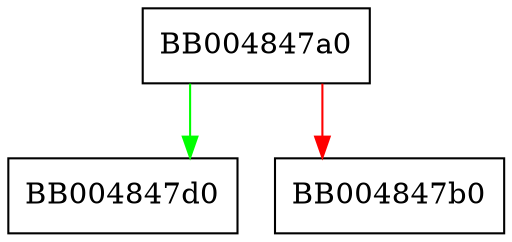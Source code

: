 digraph cmd_Groups {
  node [shape="box"];
  graph [splines=ortho];
  BB004847a0 -> BB004847d0 [color="green"];
  BB004847a0 -> BB004847b0 [color="red"];
}